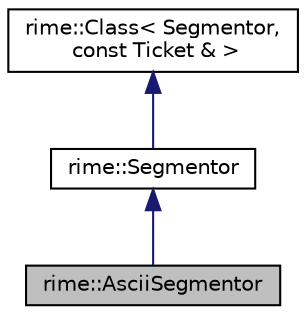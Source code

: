 digraph "rime::AsciiSegmentor"
{
  edge [fontname="Helvetica",fontsize="10",labelfontname="Helvetica",labelfontsize="10"];
  node [fontname="Helvetica",fontsize="10",shape=record];
  Node1 [label="rime::AsciiSegmentor",height=0.2,width=0.4,color="black", fillcolor="grey75", style="filled" fontcolor="black"];
  Node2 -> Node1 [dir="back",color="midnightblue",fontsize="10",style="solid",fontname="Helvetica"];
  Node2 [label="rime::Segmentor",height=0.2,width=0.4,color="black", fillcolor="white", style="filled",URL="$a00168.html"];
  Node3 -> Node2 [dir="back",color="midnightblue",fontsize="10",style="solid",fontname="Helvetica"];
  Node3 [label="rime::Class\< Segmentor,\l const Ticket & \>",height=0.2,width=0.4,color="black", fillcolor="white", style="filled",URL="$a00017.html"];
}
